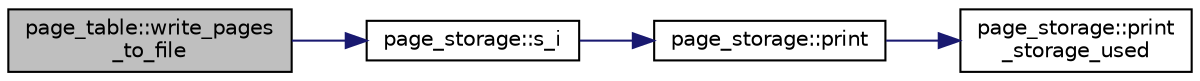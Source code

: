 digraph "page_table::write_pages_to_file"
{
  edge [fontname="Helvetica",fontsize="10",labelfontname="Helvetica",labelfontsize="10"];
  node [fontname="Helvetica",fontsize="10",shape=record];
  rankdir="LR";
  Node63 [label="page_table::write_pages\l_to_file",height=0.2,width=0.4,color="black", fillcolor="grey75", style="filled", fontcolor="black"];
  Node63 -> Node64 [color="midnightblue",fontsize="10",style="solid",fontname="Helvetica"];
  Node64 [label="page_storage::s_i",height=0.2,width=0.4,color="black", fillcolor="white", style="filled",URL="$dc/d72/classpage__storage.html#aab89cc6a99b0a56d04255ae00e9a0849"];
  Node64 -> Node65 [color="midnightblue",fontsize="10",style="solid",fontname="Helvetica"];
  Node65 [label="page_storage::print",height=0.2,width=0.4,color="black", fillcolor="white", style="filled",URL="$dc/d72/classpage__storage.html#a61e349f7431f6e16328bcfbc7e1d5633"];
  Node65 -> Node66 [color="midnightblue",fontsize="10",style="solid",fontname="Helvetica"];
  Node66 [label="page_storage::print\l_storage_used",height=0.2,width=0.4,color="black", fillcolor="white", style="filled",URL="$dc/d72/classpage__storage.html#a719dd1f54fd300fbc94ca2b750ed4508"];
}
